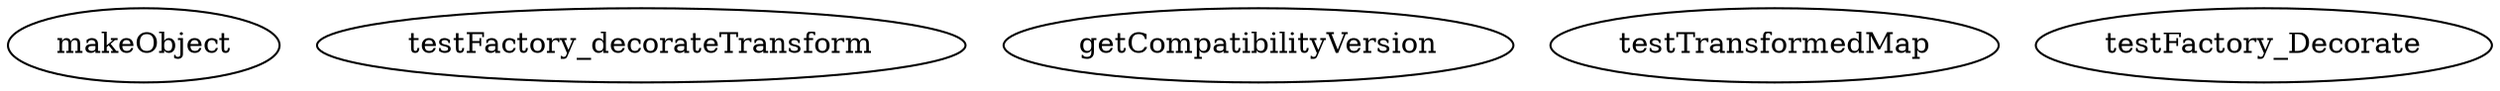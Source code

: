 digraph G {
makeObject;
testFactory_decorateTransform;
getCompatibilityVersion;
testTransformedMap;
testFactory_Decorate;
}